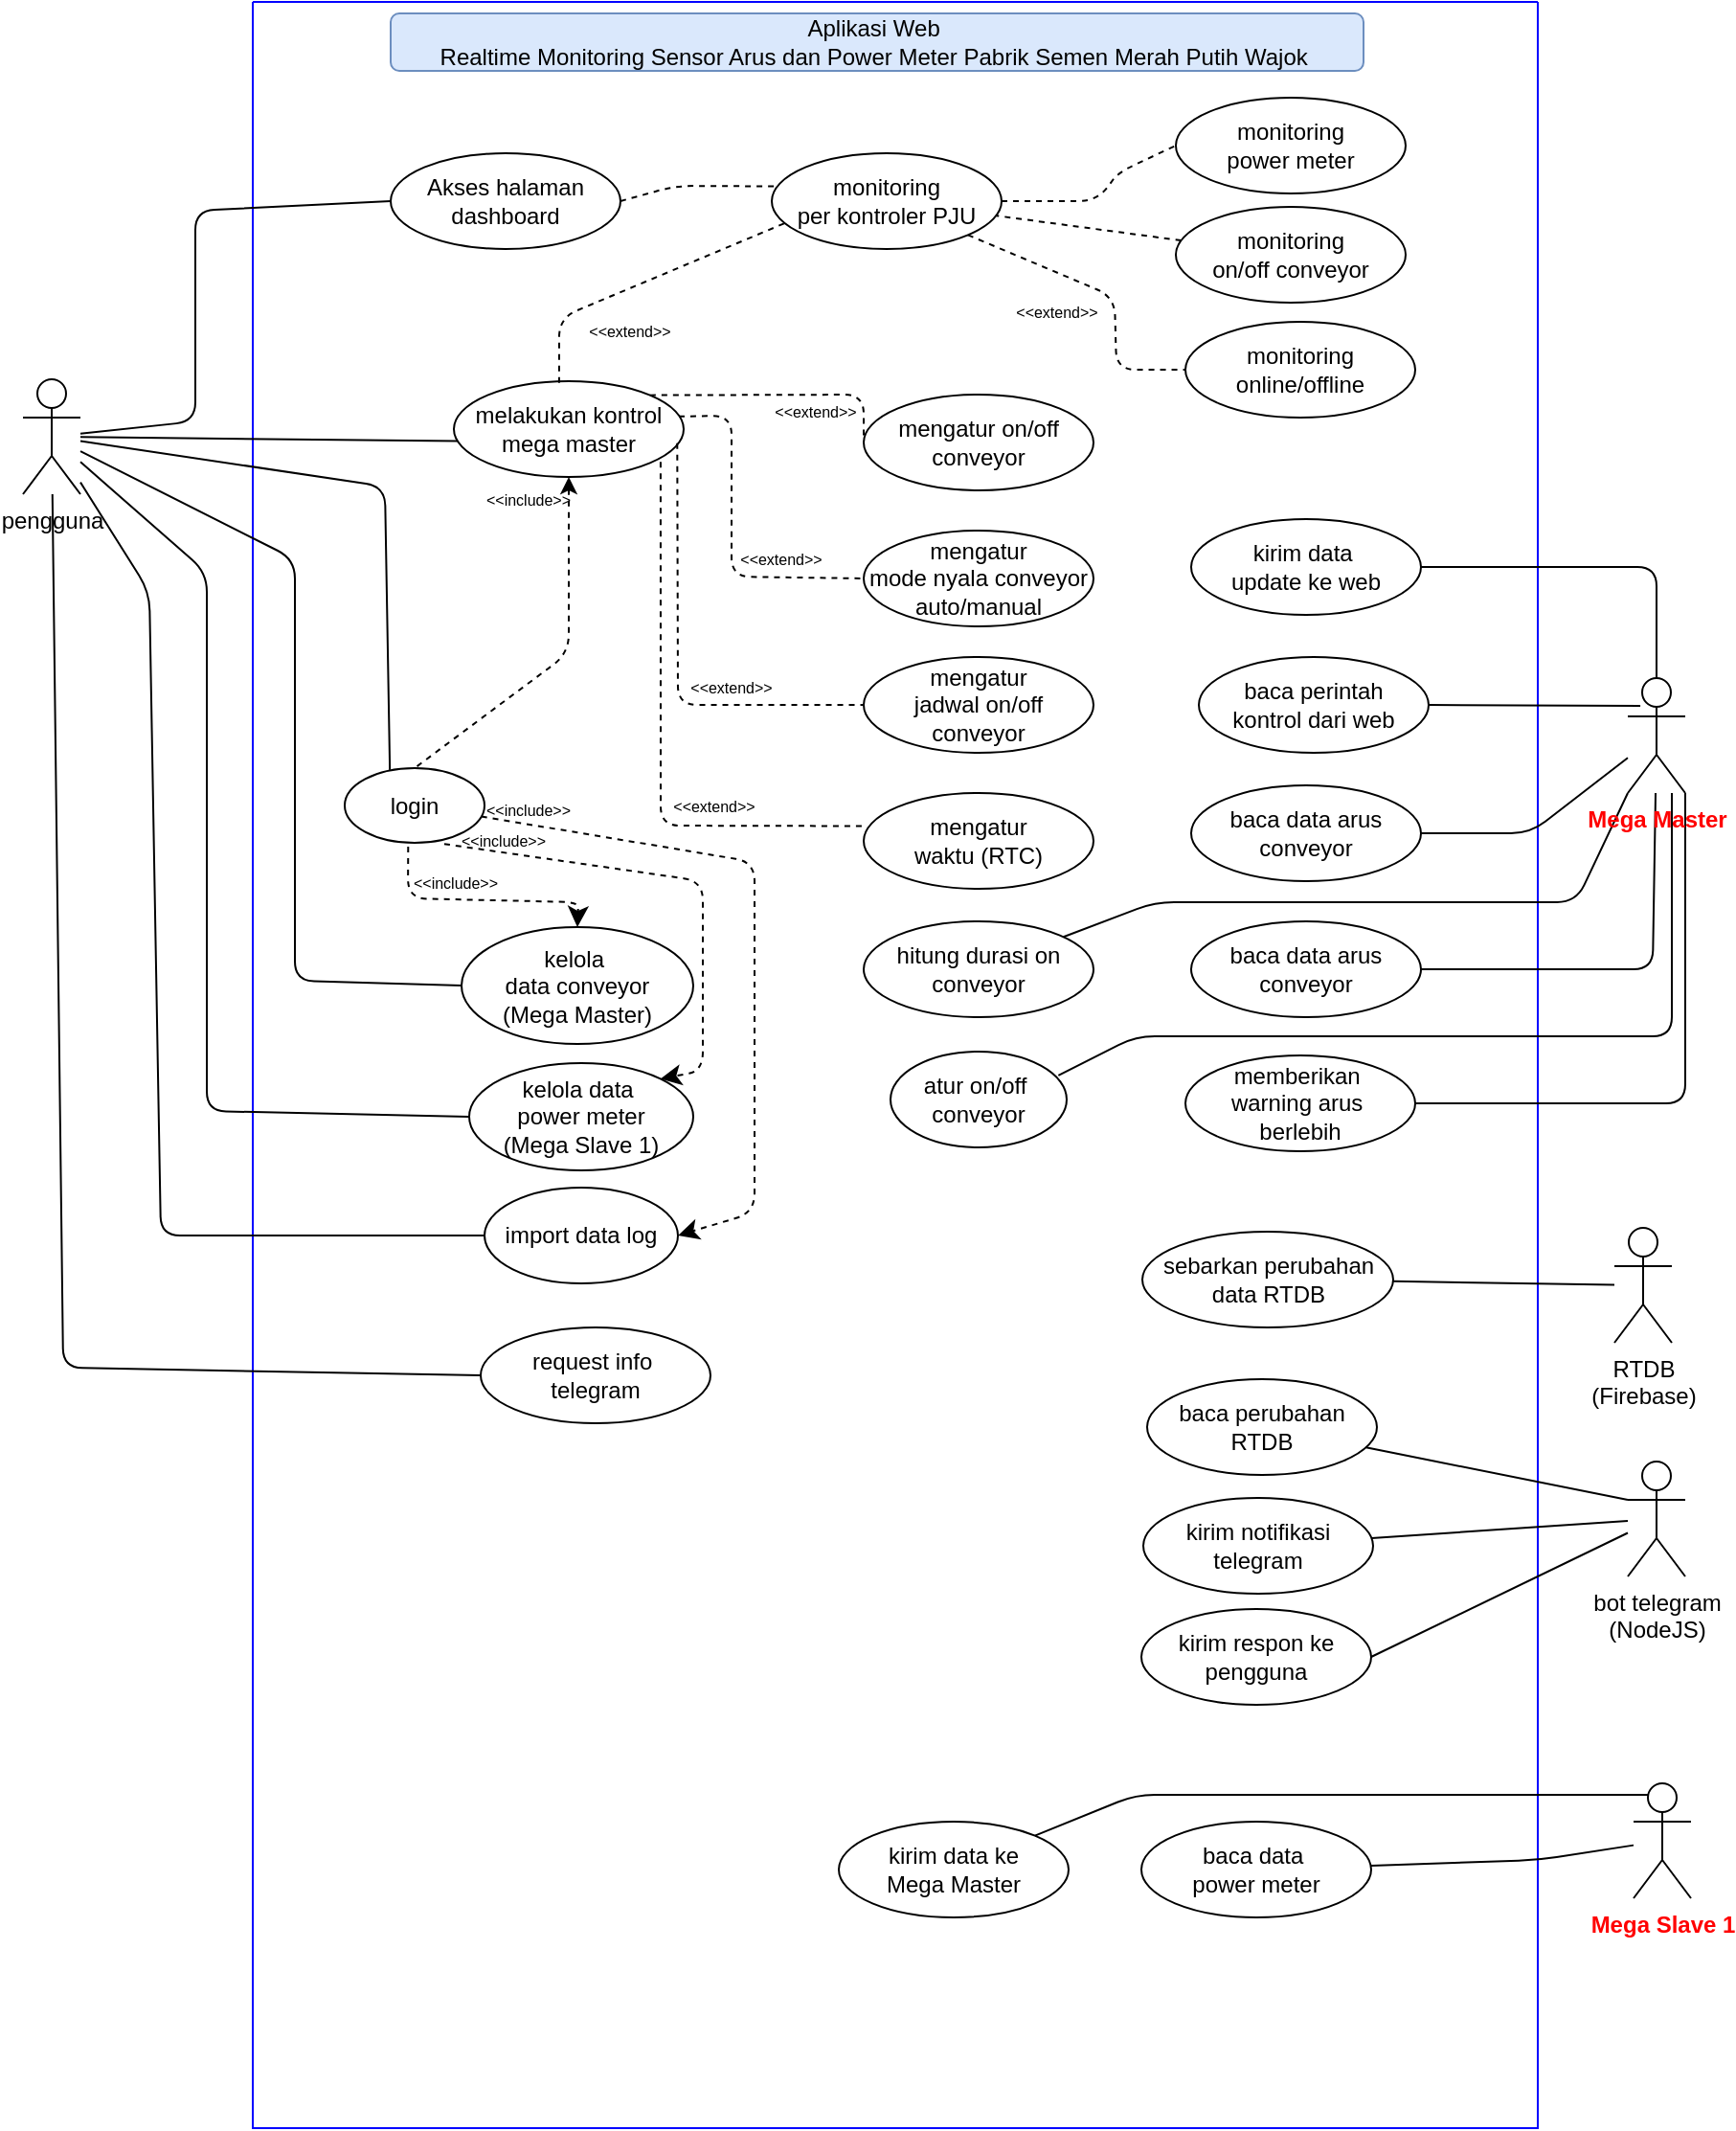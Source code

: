 <mxfile version="28.2.3">
  <diagram name="use case diagram" id="M8mnAMEWR1y3ZEQltIf7">
    <mxGraphModel dx="1082" dy="548" grid="1" gridSize="10" guides="1" tooltips="1" connect="1" arrows="1" fold="1" page="1" pageScale="1" pageWidth="1400" pageHeight="850" math="0" shadow="0">
      <root>
        <mxCell id="0" />
        <mxCell id="1" parent="0" />
        <mxCell id="kBk8OWzV2t5llNh3ffqJ-1" value="" style="swimlane;startSize=0;fillColor=#fff2cc;strokeColor=#0000FF;" vertex="1" parent="1">
          <mxGeometry x="709" y="220" width="671" height="1110" as="geometry">
            <mxRectangle x="180" y="160" width="50" height="40" as="alternateBounds" />
          </mxGeometry>
        </mxCell>
        <mxCell id="kBk8OWzV2t5llNh3ffqJ-2" value="Akses halaman dashboard" style="ellipse;whiteSpace=wrap;html=1;" vertex="1" parent="kBk8OWzV2t5llNh3ffqJ-1">
          <mxGeometry x="72" y="79" width="120" height="50" as="geometry" />
        </mxCell>
        <mxCell id="kBk8OWzV2t5llNh3ffqJ-3" style="edgeStyle=none;curved=0;rounded=1;orthogonalLoop=1;jettySize=auto;html=1;entryX=1;entryY=0;entryDx=0;entryDy=0;fontSize=12;startSize=8;endSize=8;dashed=1;exitX=0.712;exitY=1.016;exitDx=0;exitDy=0;exitPerimeter=0;" edge="1" parent="kBk8OWzV2t5llNh3ffqJ-1" source="kBk8OWzV2t5llNh3ffqJ-5" target="kBk8OWzV2t5llNh3ffqJ-50">
          <mxGeometry relative="1" as="geometry">
            <Array as="points">
              <mxPoint x="235" y="459" />
              <mxPoint x="235" y="558" />
            </Array>
          </mxGeometry>
        </mxCell>
        <mxCell id="kBk8OWzV2t5llNh3ffqJ-4" style="edgeStyle=none;curved=0;rounded=1;orthogonalLoop=1;jettySize=auto;html=1;entryX=1;entryY=0.5;entryDx=0;entryDy=0;fontSize=12;startSize=8;endSize=8;dashed=1;" edge="1" parent="kBk8OWzV2t5llNh3ffqJ-1" source="kBk8OWzV2t5llNh3ffqJ-5" target="kBk8OWzV2t5llNh3ffqJ-51">
          <mxGeometry relative="1" as="geometry">
            <Array as="points">
              <mxPoint x="262" y="449" />
              <mxPoint x="262" y="632" />
            </Array>
          </mxGeometry>
        </mxCell>
        <mxCell id="kBk8OWzV2t5llNh3ffqJ-5" value="login" style="ellipse;whiteSpace=wrap;html=1;" vertex="1" parent="kBk8OWzV2t5llNh3ffqJ-1">
          <mxGeometry x="48" y="400" width="73" height="39" as="geometry" />
        </mxCell>
        <mxCell id="kBk8OWzV2t5llNh3ffqJ-6" value="melakukan kontrol&lt;div&gt;mega master&lt;/div&gt;" style="ellipse;whiteSpace=wrap;html=1;" vertex="1" parent="kBk8OWzV2t5llNh3ffqJ-1">
          <mxGeometry x="105" y="198" width="120" height="50" as="geometry" />
        </mxCell>
        <mxCell id="kBk8OWzV2t5llNh3ffqJ-7" value="" style="endArrow=none;dashed=1;html=1;rounded=1;exitX=0.5;exitY=1;exitDx=0;exitDy=0;entryX=0.5;entryY=0;entryDx=0;entryDy=0;startArrow=classic;startFill=1;curved=0;" edge="1" parent="kBk8OWzV2t5llNh3ffqJ-1" source="kBk8OWzV2t5llNh3ffqJ-6" target="kBk8OWzV2t5llNh3ffqJ-5">
          <mxGeometry width="50" height="50" relative="1" as="geometry">
            <mxPoint x="169.36" y="303.75" as="sourcePoint" />
            <mxPoint x="169.64" y="207.35" as="targetPoint" />
            <Array as="points">
              <mxPoint x="165" y="340" />
            </Array>
          </mxGeometry>
        </mxCell>
        <mxCell id="kBk8OWzV2t5llNh3ffqJ-8" value="&amp;lt;&amp;lt;include&amp;gt;&amp;gt;" style="text;html=1;align=center;verticalAlign=middle;whiteSpace=wrap;rounded=0;fontSize=8;" vertex="1" parent="kBk8OWzV2t5llNh3ffqJ-1">
          <mxGeometry x="114" y="255" width="60" height="10" as="geometry" />
        </mxCell>
        <mxCell id="kBk8OWzV2t5llNh3ffqJ-9" value="mengatur on/off conveyor" style="ellipse;whiteSpace=wrap;html=1;" vertex="1" parent="kBk8OWzV2t5llNh3ffqJ-1">
          <mxGeometry x="319" y="205" width="120" height="50" as="geometry" />
        </mxCell>
        <mxCell id="kBk8OWzV2t5llNh3ffqJ-10" value="mengatur&lt;div&gt;mode nyala conveyor auto/manual&lt;/div&gt;" style="ellipse;whiteSpace=wrap;html=1;" vertex="1" parent="kBk8OWzV2t5llNh3ffqJ-1">
          <mxGeometry x="319" y="276" width="120" height="50" as="geometry" />
        </mxCell>
        <mxCell id="kBk8OWzV2t5llNh3ffqJ-11" value="mengatur&lt;div&gt;jadwal on/off conveyor&lt;/div&gt;" style="ellipse;whiteSpace=wrap;html=1;" vertex="1" parent="kBk8OWzV2t5llNh3ffqJ-1">
          <mxGeometry x="319" y="342" width="120" height="50" as="geometry" />
        </mxCell>
        <mxCell id="kBk8OWzV2t5llNh3ffqJ-12" value="mengatur&lt;div&gt;waktu (RTC)&lt;/div&gt;" style="ellipse;whiteSpace=wrap;html=1;" vertex="1" parent="kBk8OWzV2t5llNh3ffqJ-1">
          <mxGeometry x="319" y="413" width="120" height="50" as="geometry" />
        </mxCell>
        <mxCell id="kBk8OWzV2t5llNh3ffqJ-13" value="" style="endArrow=none;dashed=1;html=1;rounded=1;entryX=0;entryY=0.5;entryDx=0;entryDy=0;exitX=1;exitY=0;exitDx=0;exitDy=0;curved=0;" edge="1" parent="kBk8OWzV2t5llNh3ffqJ-1" source="kBk8OWzV2t5llNh3ffqJ-6" target="kBk8OWzV2t5llNh3ffqJ-9">
          <mxGeometry width="50" height="50" relative="1" as="geometry">
            <mxPoint x="209" y="354" as="sourcePoint" />
            <mxPoint x="259" y="304" as="targetPoint" />
            <Array as="points">
              <mxPoint x="319" y="205" />
            </Array>
          </mxGeometry>
        </mxCell>
        <mxCell id="kBk8OWzV2t5llNh3ffqJ-14" value="&amp;lt;&amp;lt;extend&amp;gt;&amp;gt;" style="text;html=1;align=center;verticalAlign=middle;whiteSpace=wrap;rounded=0;fontSize=8;" vertex="1" parent="kBk8OWzV2t5llNh3ffqJ-1">
          <mxGeometry x="264" y="209" width="60" height="10" as="geometry" />
        </mxCell>
        <mxCell id="kBk8OWzV2t5llNh3ffqJ-15" value="" style="endArrow=none;dashed=1;html=1;rounded=1;exitX=0.458;exitY=0.018;exitDx=0;exitDy=0;exitPerimeter=0;entryX=0.064;entryY=0.723;entryDx=0;entryDy=0;entryPerimeter=0;curved=0;" edge="1" parent="kBk8OWzV2t5llNh3ffqJ-1" source="kBk8OWzV2t5llNh3ffqJ-6" target="kBk8OWzV2t5llNh3ffqJ-26">
          <mxGeometry width="50" height="50" relative="1" as="geometry">
            <mxPoint x="217" y="186" as="sourcePoint" />
            <mxPoint x="329" y="129" as="targetPoint" />
            <Array as="points">
              <mxPoint x="160" y="165" />
            </Array>
          </mxGeometry>
        </mxCell>
        <mxCell id="kBk8OWzV2t5llNh3ffqJ-16" value="&amp;lt;&amp;lt;extend&amp;gt;&amp;gt;" style="text;html=1;align=center;verticalAlign=middle;whiteSpace=wrap;rounded=0;fontSize=8;" vertex="1" parent="kBk8OWzV2t5llNh3ffqJ-1">
          <mxGeometry x="167" y="167" width="60" height="10" as="geometry" />
        </mxCell>
        <mxCell id="kBk8OWzV2t5llNh3ffqJ-17" value="" style="endArrow=none;dashed=1;html=1;rounded=1;exitX=0.979;exitY=0.368;exitDx=0;exitDy=0;exitPerimeter=0;entryX=0;entryY=0.5;entryDx=0;entryDy=0;curved=0;" edge="1" parent="kBk8OWzV2t5llNh3ffqJ-1" source="kBk8OWzV2t5llNh3ffqJ-6" target="kBk8OWzV2t5llNh3ffqJ-10">
          <mxGeometry width="50" height="50" relative="1" as="geometry">
            <mxPoint x="217" y="186" as="sourcePoint" />
            <mxPoint x="329" y="129" as="targetPoint" />
            <Array as="points">
              <mxPoint x="250" y="216" />
              <mxPoint x="250" y="300" />
            </Array>
          </mxGeometry>
        </mxCell>
        <mxCell id="kBk8OWzV2t5llNh3ffqJ-18" value="" style="endArrow=none;dashed=1;html=1;rounded=1;exitX=0.972;exitY=0.648;exitDx=0;exitDy=0;exitPerimeter=0;entryX=0;entryY=0.5;entryDx=0;entryDy=0;curved=0;" edge="1" parent="kBk8OWzV2t5llNh3ffqJ-1" source="kBk8OWzV2t5llNh3ffqJ-6" target="kBk8OWzV2t5llNh3ffqJ-11">
          <mxGeometry width="50" height="50" relative="1" as="geometry">
            <mxPoint x="232" y="197" as="sourcePoint" />
            <mxPoint x="331" y="208" as="targetPoint" />
            <Array as="points">
              <mxPoint x="222" y="367" />
            </Array>
          </mxGeometry>
        </mxCell>
        <mxCell id="kBk8OWzV2t5llNh3ffqJ-19" value="" style="endArrow=none;dashed=1;html=1;rounded=1;exitX=0.908;exitY=0.842;exitDx=0;exitDy=0;exitPerimeter=0;entryX=0.017;entryY=0.345;entryDx=0;entryDy=0;entryPerimeter=0;curved=0;" edge="1" parent="kBk8OWzV2t5llNh3ffqJ-1">
          <mxGeometry width="50" height="50" relative="1" as="geometry">
            <mxPoint x="212.96" y="240.1" as="sourcePoint" />
            <mxPoint x="320.04" y="430.25" as="targetPoint" />
            <Array as="points">
              <mxPoint x="213" y="430" />
            </Array>
          </mxGeometry>
        </mxCell>
        <mxCell id="kBk8OWzV2t5llNh3ffqJ-20" value="&amp;lt;&amp;lt;extend&amp;gt;&amp;gt;" style="text;html=1;align=center;verticalAlign=middle;whiteSpace=wrap;rounded=0;fontSize=8;" vertex="1" parent="kBk8OWzV2t5llNh3ffqJ-1">
          <mxGeometry x="246" y="286" width="60" height="10" as="geometry" />
        </mxCell>
        <mxCell id="kBk8OWzV2t5llNh3ffqJ-21" value="&amp;lt;&amp;lt;extend&amp;gt;&amp;gt;" style="text;html=1;align=center;verticalAlign=middle;whiteSpace=wrap;rounded=0;fontSize=8;" vertex="1" parent="kBk8OWzV2t5llNh3ffqJ-1">
          <mxGeometry x="220" y="353" width="60" height="10" as="geometry" />
        </mxCell>
        <mxCell id="kBk8OWzV2t5llNh3ffqJ-22" value="&amp;lt;&amp;lt;extend&amp;gt;&amp;gt;" style="text;html=1;align=center;verticalAlign=middle;whiteSpace=wrap;rounded=0;fontSize=8;" vertex="1" parent="kBk8OWzV2t5llNh3ffqJ-1">
          <mxGeometry x="211" y="415" width="60" height="10" as="geometry" />
        </mxCell>
        <mxCell id="kBk8OWzV2t5llNh3ffqJ-23" value="Aplikasi Web&amp;nbsp;&lt;div&gt;Realtime Monitoring Sensor Arus dan Power Meter Pabrik Semen Merah Putih Wajok&amp;nbsp;&lt;/div&gt;" style="text;html=1;align=center;verticalAlign=middle;whiteSpace=wrap;rounded=1;fillColor=#dae8fc;strokeColor=#6c8ebf;fillStyle=solid;gradientColor=none;perimeterSpacing=0;strokeWidth=1;spacingTop=1;spacingBottom=1;" vertex="1" parent="kBk8OWzV2t5llNh3ffqJ-1">
          <mxGeometry x="72" y="6" width="508" height="30" as="geometry" />
        </mxCell>
        <mxCell id="kBk8OWzV2t5llNh3ffqJ-24" style="edgeStyle=none;curved=0;rounded=1;orthogonalLoop=1;jettySize=auto;html=1;exitX=1;exitY=0.5;exitDx=0;exitDy=0;entryX=0;entryY=0.5;entryDx=0;entryDy=0;fontSize=12;startSize=8;endSize=8;endArrow=none;endFill=0;dashed=1;" edge="1" parent="kBk8OWzV2t5llNh3ffqJ-1" source="kBk8OWzV2t5llNh3ffqJ-26" target="kBk8OWzV2t5llNh3ffqJ-42">
          <mxGeometry relative="1" as="geometry">
            <Array as="points">
              <mxPoint x="441" y="104" />
              <mxPoint x="452" y="89" />
            </Array>
          </mxGeometry>
        </mxCell>
        <mxCell id="kBk8OWzV2t5llNh3ffqJ-26" value="monitoring&lt;div&gt;per kontroler PJU&lt;/div&gt;" style="ellipse;whiteSpace=wrap;html=1;" vertex="1" parent="kBk8OWzV2t5llNh3ffqJ-1">
          <mxGeometry x="271" y="79" width="120" height="50" as="geometry" />
        </mxCell>
        <mxCell id="kBk8OWzV2t5llNh3ffqJ-28" value="" style="endArrow=none;dashed=1;html=1;rounded=1;exitX=1;exitY=0.5;exitDx=0;exitDy=0;entryX=0.025;entryY=0.346;entryDx=0;entryDy=0;entryPerimeter=0;curved=0;" edge="1" parent="kBk8OWzV2t5llNh3ffqJ-1" source="kBk8OWzV2t5llNh3ffqJ-2" target="kBk8OWzV2t5llNh3ffqJ-26">
          <mxGeometry width="50" height="50" relative="1" as="geometry">
            <mxPoint x="170" y="209" as="sourcePoint" />
            <mxPoint x="290" y="159" as="targetPoint" />
            <Array as="points">
              <mxPoint x="221" y="96" />
            </Array>
          </mxGeometry>
        </mxCell>
        <mxCell id="kBk8OWzV2t5llNh3ffqJ-33" value="kirim data&amp;nbsp;&lt;div&gt;update ke web&lt;/div&gt;" style="ellipse;whiteSpace=wrap;html=1;" vertex="1" parent="kBk8OWzV2t5llNh3ffqJ-1">
          <mxGeometry x="490" y="270" width="120" height="50" as="geometry" />
        </mxCell>
        <mxCell id="kBk8OWzV2t5llNh3ffqJ-34" value="baca perintah&lt;div&gt;kontrol dari web&lt;/div&gt;" style="ellipse;whiteSpace=wrap;html=1;" vertex="1" parent="kBk8OWzV2t5llNh3ffqJ-1">
          <mxGeometry x="494" y="342" width="120" height="50" as="geometry" />
        </mxCell>
        <mxCell id="kBk8OWzV2t5llNh3ffqJ-35" style="edgeStyle=none;curved=0;rounded=1;orthogonalLoop=1;jettySize=auto;html=1;entryX=1;entryY=0.5;entryDx=0;entryDy=0;fontSize=12;startSize=8;endSize=8;endArrow=none;endFill=0;" edge="1" parent="kBk8OWzV2t5llNh3ffqJ-1" source="kBk8OWzV2t5llNh3ffqJ-36" target="kBk8OWzV2t5llNh3ffqJ-54">
          <mxGeometry relative="1" as="geometry">
            <Array as="points">
              <mxPoint x="667" y="434" />
            </Array>
          </mxGeometry>
        </mxCell>
        <mxCell id="kBk8OWzV2t5llNh3ffqJ-84" style="rounded=1;orthogonalLoop=1;jettySize=auto;html=1;entryX=1;entryY=0.5;entryDx=0;entryDy=0;endArrow=none;endFill=0;" edge="1" parent="kBk8OWzV2t5llNh3ffqJ-1" source="kBk8OWzV2t5llNh3ffqJ-36" target="kBk8OWzV2t5llNh3ffqJ-83">
          <mxGeometry relative="1" as="geometry">
            <Array as="points">
              <mxPoint x="731" y="505" />
            </Array>
          </mxGeometry>
        </mxCell>
        <mxCell id="kBk8OWzV2t5llNh3ffqJ-86" style="edgeStyle=orthogonalEdgeStyle;rounded=1;orthogonalLoop=1;jettySize=auto;html=1;exitX=1;exitY=1;exitDx=0;exitDy=0;exitPerimeter=0;entryX=1;entryY=0.5;entryDx=0;entryDy=0;curved=0;endArrow=none;endFill=0;" edge="1" parent="kBk8OWzV2t5llNh3ffqJ-1" source="kBk8OWzV2t5llNh3ffqJ-36" target="kBk8OWzV2t5llNh3ffqJ-85">
          <mxGeometry relative="1" as="geometry" />
        </mxCell>
        <mxCell id="kBk8OWzV2t5llNh3ffqJ-88" style="rounded=1;orthogonalLoop=1;jettySize=auto;html=1;exitX=0;exitY=1;exitDx=0;exitDy=0;exitPerimeter=0;endArrow=none;endFill=0;" edge="1" parent="kBk8OWzV2t5llNh3ffqJ-1" source="kBk8OWzV2t5llNh3ffqJ-36" target="kBk8OWzV2t5llNh3ffqJ-87">
          <mxGeometry relative="1" as="geometry">
            <Array as="points">
              <mxPoint x="691" y="470" />
              <mxPoint x="471" y="470" />
            </Array>
          </mxGeometry>
        </mxCell>
        <mxCell id="kBk8OWzV2t5llNh3ffqJ-36" value="Mega Master" style="shape=umlActor;verticalLabelPosition=bottom;verticalAlign=top;html=1;outlineConnect=0;fontColor=light-dark(#ff0000, #ededed);fontStyle=1" vertex="1" parent="kBk8OWzV2t5llNh3ffqJ-1">
          <mxGeometry x="718" y="353" width="30" height="60" as="geometry" />
        </mxCell>
        <mxCell id="kBk8OWzV2t5llNh3ffqJ-37" value="" style="endArrow=none;html=1;rounded=1;entryX=0.5;entryY=0;entryDx=0;entryDy=0;entryPerimeter=0;exitX=1;exitY=0.5;exitDx=0;exitDy=0;curved=0;" edge="1" parent="kBk8OWzV2t5llNh3ffqJ-1" source="kBk8OWzV2t5llNh3ffqJ-33" target="kBk8OWzV2t5llNh3ffqJ-36">
          <mxGeometry width="50" height="50" relative="1" as="geometry">
            <mxPoint x="510" y="475" as="sourcePoint" />
            <mxPoint x="560" y="425" as="targetPoint" />
            <Array as="points">
              <mxPoint x="733" y="295" />
            </Array>
          </mxGeometry>
        </mxCell>
        <mxCell id="kBk8OWzV2t5llNh3ffqJ-38" value="" style="endArrow=none;html=1;rounded=1;curved=0;exitX=1;exitY=0.5;exitDx=0;exitDy=0;entryX=0.218;entryY=0.242;entryDx=0;entryDy=0;entryPerimeter=0;" edge="1" parent="kBk8OWzV2t5llNh3ffqJ-1" source="kBk8OWzV2t5llNh3ffqJ-34" target="kBk8OWzV2t5llNh3ffqJ-36">
          <mxGeometry width="50" height="50" relative="1" as="geometry">
            <mxPoint x="640" y="355" as="sourcePoint" />
            <mxPoint x="710" y="367" as="targetPoint" />
            <Array as="points" />
          </mxGeometry>
        </mxCell>
        <mxCell id="kBk8OWzV2t5llNh3ffqJ-39" value="monitoring&lt;div&gt;online/offline&lt;/div&gt;" style="ellipse;whiteSpace=wrap;html=1;" vertex="1" parent="kBk8OWzV2t5llNh3ffqJ-1">
          <mxGeometry x="487" y="167" width="120" height="50" as="geometry" />
        </mxCell>
        <mxCell id="kBk8OWzV2t5llNh3ffqJ-40" style="edgeStyle=none;curved=1;rounded=0;orthogonalLoop=1;jettySize=auto;html=1;fontSize=12;startSize=8;endSize=8;dashed=1;endArrow=none;endFill=0;" edge="1" parent="kBk8OWzV2t5llNh3ffqJ-1" source="kBk8OWzV2t5llNh3ffqJ-41" target="kBk8OWzV2t5llNh3ffqJ-26">
          <mxGeometry relative="1" as="geometry" />
        </mxCell>
        <mxCell id="kBk8OWzV2t5llNh3ffqJ-41" value="monitoring&lt;div&gt;on/off conveyor&lt;/div&gt;" style="ellipse;whiteSpace=wrap;html=1;" vertex="1" parent="kBk8OWzV2t5llNh3ffqJ-1">
          <mxGeometry x="482" y="107" width="120" height="50" as="geometry" />
        </mxCell>
        <mxCell id="kBk8OWzV2t5llNh3ffqJ-42" value="monitoring&lt;div&gt;power meter&lt;/div&gt;" style="ellipse;whiteSpace=wrap;html=1;" vertex="1" parent="kBk8OWzV2t5llNh3ffqJ-1">
          <mxGeometry x="482" y="50" width="120" height="50" as="geometry" />
        </mxCell>
        <mxCell id="kBk8OWzV2t5llNh3ffqJ-43" value="kelola&amp;nbsp;&lt;div&gt;data conveyor&lt;div&gt;(Mega Master)&lt;/div&gt;&lt;/div&gt;" style="ellipse;whiteSpace=wrap;html=1;" vertex="1" parent="kBk8OWzV2t5llNh3ffqJ-1">
          <mxGeometry x="109" y="483" width="121" height="61" as="geometry" />
        </mxCell>
        <mxCell id="kBk8OWzV2t5llNh3ffqJ-44" style="edgeStyle=none;curved=0;rounded=1;orthogonalLoop=1;jettySize=auto;html=1;entryX=0.5;entryY=0;entryDx=0;entryDy=0;fontSize=12;startSize=8;endSize=8;dashed=1;exitX=0.454;exitY=1.052;exitDx=0;exitDy=0;exitPerimeter=0;" edge="1" parent="kBk8OWzV2t5llNh3ffqJ-1" source="kBk8OWzV2t5llNh3ffqJ-5" target="kBk8OWzV2t5llNh3ffqJ-43">
          <mxGeometry relative="1" as="geometry">
            <Array as="points">
              <mxPoint x="81" y="468" />
              <mxPoint x="170" y="470" />
            </Array>
          </mxGeometry>
        </mxCell>
        <mxCell id="kBk8OWzV2t5llNh3ffqJ-46" style="edgeStyle=none;curved=0;rounded=1;orthogonalLoop=1;jettySize=auto;html=1;exitX=1;exitY=1;exitDx=0;exitDy=0;entryX=0;entryY=0.5;entryDx=0;entryDy=0;fontSize=12;startSize=8;endSize=8;endArrow=none;endFill=0;dashed=1;" edge="1" parent="kBk8OWzV2t5llNh3ffqJ-1" source="kBk8OWzV2t5llNh3ffqJ-26" target="kBk8OWzV2t5llNh3ffqJ-39">
          <mxGeometry relative="1" as="geometry">
            <mxPoint x="410" y="164" as="sourcePoint" />
            <mxPoint x="489" y="99" as="targetPoint" />
            <Array as="points">
              <mxPoint x="450" y="154" />
              <mxPoint x="451" y="192" />
            </Array>
          </mxGeometry>
        </mxCell>
        <mxCell id="kBk8OWzV2t5llNh3ffqJ-47" value="&amp;lt;&amp;lt;extend&amp;gt;&amp;gt;" style="text;html=1;align=center;verticalAlign=middle;whiteSpace=wrap;rounded=0;fontSize=8;" vertex="1" parent="kBk8OWzV2t5llNh3ffqJ-1">
          <mxGeometry x="390" y="157" width="60" height="10" as="geometry" />
        </mxCell>
        <mxCell id="kBk8OWzV2t5llNh3ffqJ-49" value="&amp;lt;&amp;lt;include&amp;gt;&amp;gt;" style="text;html=1;align=center;verticalAlign=middle;whiteSpace=wrap;rounded=0;fontSize=8;" vertex="1" parent="kBk8OWzV2t5llNh3ffqJ-1">
          <mxGeometry x="76" y="455" width="60" height="10" as="geometry" />
        </mxCell>
        <mxCell id="kBk8OWzV2t5llNh3ffqJ-50" value="kelola data&amp;nbsp;&lt;div&gt;power meter&lt;/div&gt;&lt;div&gt;(Mega Slave 1)&lt;/div&gt;" style="ellipse;whiteSpace=wrap;html=1;" vertex="1" parent="kBk8OWzV2t5llNh3ffqJ-1">
          <mxGeometry x="113" y="554" width="117" height="56" as="geometry" />
        </mxCell>
        <mxCell id="kBk8OWzV2t5llNh3ffqJ-51" value="import data log" style="ellipse;whiteSpace=wrap;html=1;" vertex="1" parent="kBk8OWzV2t5llNh3ffqJ-1">
          <mxGeometry x="121" y="619" width="101" height="50" as="geometry" />
        </mxCell>
        <mxCell id="kBk8OWzV2t5llNh3ffqJ-53" value="request info&amp;nbsp;&lt;div&gt;telegram&lt;/div&gt;" style="ellipse;whiteSpace=wrap;html=1;" vertex="1" parent="kBk8OWzV2t5llNh3ffqJ-1">
          <mxGeometry x="119" y="692" width="120" height="50" as="geometry" />
        </mxCell>
        <mxCell id="kBk8OWzV2t5llNh3ffqJ-54" value="baca data arus conveyor" style="ellipse;whiteSpace=wrap;html=1;" vertex="1" parent="kBk8OWzV2t5llNh3ffqJ-1">
          <mxGeometry x="490" y="409" width="120" height="50" as="geometry" />
        </mxCell>
        <mxCell id="kBk8OWzV2t5llNh3ffqJ-58" value="&amp;lt;&amp;lt;include&amp;gt;&amp;gt;" style="text;html=1;align=center;verticalAlign=middle;whiteSpace=wrap;rounded=0;fontSize=8;" vertex="1" parent="kBk8OWzV2t5llNh3ffqJ-1">
          <mxGeometry x="114" y="417" width="60" height="10" as="geometry" />
        </mxCell>
        <mxCell id="kBk8OWzV2t5llNh3ffqJ-59" value="&amp;lt;&amp;lt;include&amp;gt;&amp;gt;" style="text;html=1;align=center;verticalAlign=middle;whiteSpace=wrap;rounded=0;fontSize=8;" vertex="1" parent="kBk8OWzV2t5llNh3ffqJ-1">
          <mxGeometry x="101" y="433" width="60" height="10" as="geometry" />
        </mxCell>
        <mxCell id="kBk8OWzV2t5llNh3ffqJ-52" value="kirim notifikasi&lt;div&gt;telegram&lt;/div&gt;" style="ellipse;whiteSpace=wrap;html=1;" vertex="1" parent="kBk8OWzV2t5llNh3ffqJ-1">
          <mxGeometry x="465" y="781" width="120" height="50" as="geometry" />
        </mxCell>
        <mxCell id="kBk8OWzV2t5llNh3ffqJ-56" value="kirim respon ke pengguna" style="ellipse;whiteSpace=wrap;html=1;" vertex="1" parent="kBk8OWzV2t5llNh3ffqJ-1">
          <mxGeometry x="464" y="839" width="120" height="50" as="geometry" />
        </mxCell>
        <mxCell id="kBk8OWzV2t5llNh3ffqJ-57" value="baca perubahan RTDB" style="ellipse;whiteSpace=wrap;html=1;" vertex="1" parent="kBk8OWzV2t5llNh3ffqJ-1">
          <mxGeometry x="467" y="719" width="120" height="50" as="geometry" />
        </mxCell>
        <mxCell id="kBk8OWzV2t5llNh3ffqJ-74" style="edgeStyle=none;curved=1;rounded=0;orthogonalLoop=1;jettySize=auto;html=1;fontSize=12;startSize=8;endSize=8;endArrow=none;endFill=0;" edge="1" parent="kBk8OWzV2t5llNh3ffqJ-1" source="kBk8OWzV2t5llNh3ffqJ-75" target="kBk8OWzV2t5llNh3ffqJ-52">
          <mxGeometry relative="1" as="geometry" />
        </mxCell>
        <mxCell id="kBk8OWzV2t5llNh3ffqJ-75" value="bot telegram&lt;div&gt;(NodeJS)&lt;/div&gt;" style="shape=umlActor;verticalLabelPosition=bottom;verticalAlign=top;html=1;outlineConnect=0;" vertex="1" parent="kBk8OWzV2t5llNh3ffqJ-1">
          <mxGeometry x="718" y="762" width="30" height="60" as="geometry" />
        </mxCell>
        <mxCell id="kBk8OWzV2t5llNh3ffqJ-78" style="edgeStyle=none;curved=1;rounded=0;orthogonalLoop=1;jettySize=auto;html=1;fontSize=12;startSize=8;endSize=8;endArrow=none;endFill=0;exitX=1;exitY=0.5;exitDx=0;exitDy=0;" edge="1" parent="kBk8OWzV2t5llNh3ffqJ-1" source="kBk8OWzV2t5llNh3ffqJ-56" target="kBk8OWzV2t5llNh3ffqJ-75">
          <mxGeometry relative="1" as="geometry" />
        </mxCell>
        <mxCell id="kBk8OWzV2t5llNh3ffqJ-79" style="edgeStyle=none;curved=1;rounded=0;orthogonalLoop=1;jettySize=auto;html=1;entryX=0;entryY=0.333;entryDx=0;entryDy=0;entryPerimeter=0;fontSize=12;startSize=8;endSize=8;endArrow=none;endFill=0;" edge="1" parent="kBk8OWzV2t5llNh3ffqJ-1" source="kBk8OWzV2t5llNh3ffqJ-57" target="kBk8OWzV2t5llNh3ffqJ-75">
          <mxGeometry relative="1" as="geometry" />
        </mxCell>
        <mxCell id="kBk8OWzV2t5llNh3ffqJ-55" value="sebarkan perubahan data RTDB" style="ellipse;whiteSpace=wrap;html=1;" vertex="1" parent="kBk8OWzV2t5llNh3ffqJ-1">
          <mxGeometry x="464.5" y="642" width="131" height="50" as="geometry" />
        </mxCell>
        <mxCell id="kBk8OWzV2t5llNh3ffqJ-83" value="baca data arus conveyor" style="ellipse;whiteSpace=wrap;html=1;" vertex="1" parent="kBk8OWzV2t5llNh3ffqJ-1">
          <mxGeometry x="490" y="480" width="120" height="50" as="geometry" />
        </mxCell>
        <mxCell id="kBk8OWzV2t5llNh3ffqJ-85" value="memberikan&amp;nbsp;&lt;div&gt;warning&amp;nbsp;&lt;span style=&quot;background-color: transparent; color: light-dark(rgb(0, 0, 0), rgb(255, 255, 255));&quot;&gt;arus&amp;nbsp;&lt;/span&gt;&lt;/div&gt;&lt;div&gt;&lt;span style=&quot;background-color: transparent; color: light-dark(rgb(0, 0, 0), rgb(255, 255, 255));&quot;&gt;berlebih&lt;/span&gt;&lt;/div&gt;" style="ellipse;whiteSpace=wrap;html=1;" vertex="1" parent="kBk8OWzV2t5llNh3ffqJ-1">
          <mxGeometry x="487" y="550" width="120" height="50" as="geometry" />
        </mxCell>
        <mxCell id="kBk8OWzV2t5llNh3ffqJ-87" value="hitung durasi on conveyor" style="ellipse;whiteSpace=wrap;html=1;" vertex="1" parent="kBk8OWzV2t5llNh3ffqJ-1">
          <mxGeometry x="319" y="480" width="120" height="50" as="geometry" />
        </mxCell>
        <mxCell id="kBk8OWzV2t5llNh3ffqJ-89" value="atur on/off&amp;nbsp;&lt;div&gt;conveyor&lt;/div&gt;" style="ellipse;whiteSpace=wrap;html=1;" vertex="1" parent="kBk8OWzV2t5llNh3ffqJ-1">
          <mxGeometry x="333" y="548" width="92" height="50" as="geometry" />
        </mxCell>
        <mxCell id="kBk8OWzV2t5llNh3ffqJ-90" style="rounded=1;orthogonalLoop=1;jettySize=auto;html=1;entryX=0.953;entryY=0.249;entryDx=0;entryDy=0;entryPerimeter=0;endArrow=none;endFill=0;" edge="1" parent="kBk8OWzV2t5llNh3ffqJ-1" target="kBk8OWzV2t5llNh3ffqJ-89">
          <mxGeometry relative="1" as="geometry">
            <mxPoint x="741" y="413" as="sourcePoint" />
            <Array as="points">
              <mxPoint x="741" y="540" />
              <mxPoint x="461" y="540" />
            </Array>
          </mxGeometry>
        </mxCell>
        <mxCell id="kBk8OWzV2t5llNh3ffqJ-92" value="baca data&amp;nbsp;&lt;div&gt;power meter&lt;/div&gt;" style="ellipse;whiteSpace=wrap;html=1;" vertex="1" parent="kBk8OWzV2t5llNh3ffqJ-1">
          <mxGeometry x="464" y="950" width="120" height="50" as="geometry" />
        </mxCell>
        <mxCell id="kBk8OWzV2t5llNh3ffqJ-94" value="kirim data ke&lt;div&gt;Mega Master&lt;/div&gt;" style="ellipse;whiteSpace=wrap;html=1;" vertex="1" parent="kBk8OWzV2t5llNh3ffqJ-1">
          <mxGeometry x="306" y="950" width="120" height="50" as="geometry" />
        </mxCell>
        <mxCell id="kBk8OWzV2t5llNh3ffqJ-62" style="edgeStyle=none;curved=0;rounded=1;orthogonalLoop=1;jettySize=auto;html=1;fontSize=12;startSize=8;endSize=8;endArrow=none;endFill=0;entryX=0.323;entryY=0.024;entryDx=0;entryDy=0;entryPerimeter=0;" edge="1" parent="1" source="kBk8OWzV2t5llNh3ffqJ-67" target="kBk8OWzV2t5llNh3ffqJ-5">
          <mxGeometry relative="1" as="geometry">
            <Array as="points">
              <mxPoint x="778" y="473" />
            </Array>
          </mxGeometry>
        </mxCell>
        <mxCell id="kBk8OWzV2t5llNh3ffqJ-63" style="edgeStyle=none;curved=0;rounded=1;orthogonalLoop=1;jettySize=auto;html=1;entryX=0;entryY=0.5;entryDx=0;entryDy=0;fontSize=12;startSize=8;endSize=8;endArrow=none;endFill=0;" edge="1" parent="1" source="kBk8OWzV2t5llNh3ffqJ-67" target="kBk8OWzV2t5llNh3ffqJ-43">
          <mxGeometry relative="1" as="geometry">
            <Array as="points">
              <mxPoint x="731" y="511" />
              <mxPoint x="731" y="731" />
            </Array>
          </mxGeometry>
        </mxCell>
        <mxCell id="kBk8OWzV2t5llNh3ffqJ-64" style="edgeStyle=none;curved=0;rounded=1;orthogonalLoop=1;jettySize=auto;html=1;entryX=0;entryY=0.5;entryDx=0;entryDy=0;fontSize=12;startSize=8;endSize=8;endArrow=none;endFill=0;" edge="1" parent="1" source="kBk8OWzV2t5llNh3ffqJ-67" target="kBk8OWzV2t5llNh3ffqJ-50">
          <mxGeometry relative="1" as="geometry">
            <Array as="points">
              <mxPoint x="685" y="518" />
              <mxPoint x="685" y="799" />
            </Array>
          </mxGeometry>
        </mxCell>
        <mxCell id="kBk8OWzV2t5llNh3ffqJ-65" style="edgeStyle=none;curved=0;rounded=1;orthogonalLoop=1;jettySize=auto;html=1;entryX=0;entryY=0.5;entryDx=0;entryDy=0;fontSize=12;startSize=8;endSize=8;endArrow=none;endFill=0;" edge="1" parent="1" source="kBk8OWzV2t5llNh3ffqJ-67" target="kBk8OWzV2t5llNh3ffqJ-51">
          <mxGeometry relative="1" as="geometry">
            <Array as="points">
              <mxPoint x="655" y="528" />
              <mxPoint x="661" y="864" />
            </Array>
          </mxGeometry>
        </mxCell>
        <mxCell id="kBk8OWzV2t5llNh3ffqJ-66" style="edgeStyle=none;curved=0;rounded=1;orthogonalLoop=1;jettySize=auto;html=1;entryX=0;entryY=0.5;entryDx=0;entryDy=0;fontSize=12;startSize=8;endSize=8;endArrow=none;endFill=0;" edge="1" parent="1" source="kBk8OWzV2t5llNh3ffqJ-67" target="kBk8OWzV2t5llNh3ffqJ-53">
          <mxGeometry relative="1" as="geometry">
            <Array as="points">
              <mxPoint x="610" y="933" />
            </Array>
          </mxGeometry>
        </mxCell>
        <mxCell id="kBk8OWzV2t5llNh3ffqJ-67" value="pengguna" style="shape=umlActor;verticalLabelPosition=bottom;verticalAlign=top;html=1;outlineConnect=0;" vertex="1" parent="1">
          <mxGeometry x="589" y="417" width="30" height="60" as="geometry" />
        </mxCell>
        <mxCell id="kBk8OWzV2t5llNh3ffqJ-68" value="" style="endArrow=none;html=1;rounded=1;curved=0;entryX=0;entryY=0.5;entryDx=0;entryDy=0;" edge="1" parent="1" source="kBk8OWzV2t5llNh3ffqJ-67" target="kBk8OWzV2t5llNh3ffqJ-2">
          <mxGeometry width="50" height="50" relative="1" as="geometry">
            <mxPoint x="619" y="439" as="sourcePoint" />
            <mxPoint x="780" y="329" as="targetPoint" />
            <Array as="points">
              <mxPoint x="679" y="439" />
              <mxPoint x="679" y="329" />
            </Array>
          </mxGeometry>
        </mxCell>
        <mxCell id="kBk8OWzV2t5llNh3ffqJ-69" value="" style="endArrow=none;html=1;rounded=0;entryX=0.015;entryY=0.625;entryDx=0;entryDy=0;entryPerimeter=0;" edge="1" parent="1" source="kBk8OWzV2t5llNh3ffqJ-67" target="kBk8OWzV2t5llNh3ffqJ-6">
          <mxGeometry width="50" height="50" relative="1" as="geometry">
            <mxPoint x="719" y="429" as="sourcePoint" />
            <mxPoint x="769" y="379" as="targetPoint" />
          </mxGeometry>
        </mxCell>
        <mxCell id="kBk8OWzV2t5llNh3ffqJ-76" value="RTDB&lt;br&gt;(Firebase)" style="shape=umlActor;verticalLabelPosition=bottom;verticalAlign=top;html=1;outlineConnect=0;" vertex="1" parent="1">
          <mxGeometry x="1420" y="860" width="30" height="60" as="geometry" />
        </mxCell>
        <mxCell id="kBk8OWzV2t5llNh3ffqJ-77" style="edgeStyle=none;curved=0;rounded=1;orthogonalLoop=1;jettySize=auto;html=1;fontSize=12;startSize=8;endSize=8;endArrow=none;endFill=0;" edge="1" parent="1" source="kBk8OWzV2t5llNh3ffqJ-55" target="kBk8OWzV2t5llNh3ffqJ-76">
          <mxGeometry relative="1" as="geometry">
            <mxPoint x="1422" y="885" as="targetPoint" />
          </mxGeometry>
        </mxCell>
        <mxCell id="kBk8OWzV2t5llNh3ffqJ-91" value="Mega Slave 1" style="shape=umlActor;verticalLabelPosition=bottom;verticalAlign=top;html=1;outlineConnect=0;fontColor=light-dark(#ff0000, #ededed);fontStyle=1" vertex="1" parent="1">
          <mxGeometry x="1430" y="1150" width="30" height="60" as="geometry" />
        </mxCell>
        <mxCell id="kBk8OWzV2t5llNh3ffqJ-93" style="rounded=1;orthogonalLoop=1;jettySize=auto;html=1;endArrow=none;endFill=0;" edge="1" parent="1" source="kBk8OWzV2t5llNh3ffqJ-92" target="kBk8OWzV2t5llNh3ffqJ-91">
          <mxGeometry relative="1" as="geometry">
            <Array as="points">
              <mxPoint x="1380" y="1190" />
            </Array>
          </mxGeometry>
        </mxCell>
        <mxCell id="kBk8OWzV2t5llNh3ffqJ-95" style="rounded=1;orthogonalLoop=1;jettySize=auto;html=1;endArrow=none;endFill=0;exitX=1;exitY=0;exitDx=0;exitDy=0;entryX=0.25;entryY=0.1;entryDx=0;entryDy=0;entryPerimeter=0;" edge="1" parent="1" source="kBk8OWzV2t5llNh3ffqJ-94" target="kBk8OWzV2t5llNh3ffqJ-91">
          <mxGeometry relative="1" as="geometry">
            <mxPoint x="1350" y="1180" as="sourcePoint" />
            <mxPoint x="1487" y="1180" as="targetPoint" />
            <Array as="points">
              <mxPoint x="1170" y="1156" />
            </Array>
          </mxGeometry>
        </mxCell>
      </root>
    </mxGraphModel>
  </diagram>
</mxfile>
